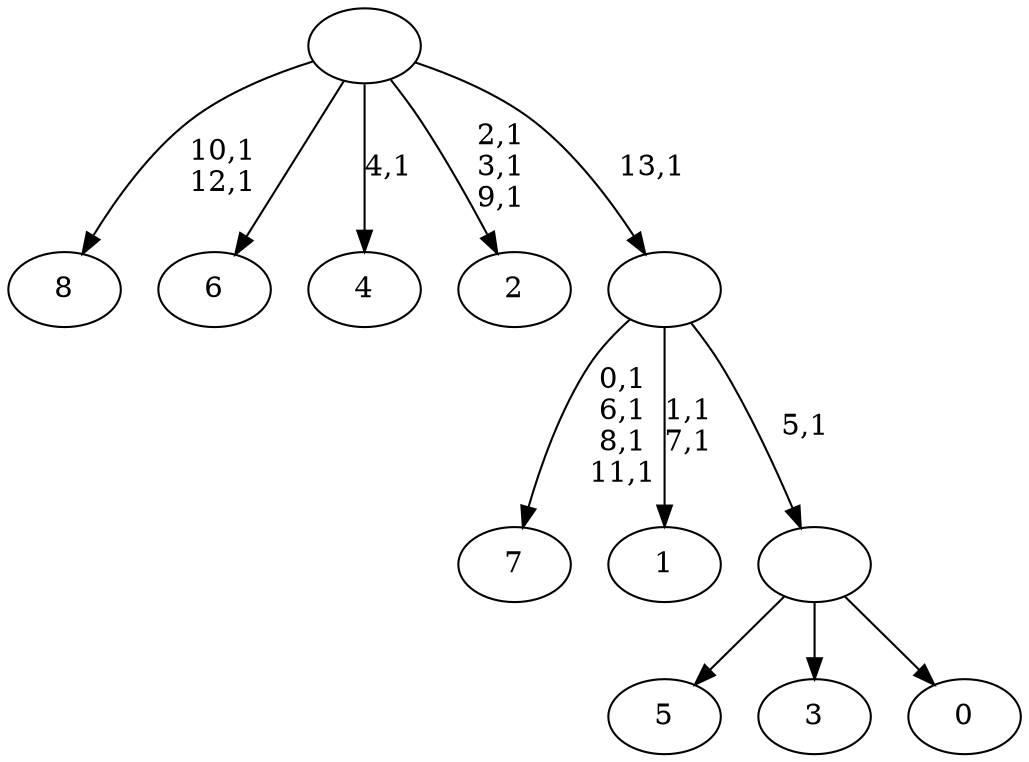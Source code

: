 digraph T {
	23 [label="8"]
	20 [label="7"]
	15 [label="6"]
	14 [label="5"]
	13 [label="4"]
	11 [label="3"]
	10 [label="2"]
	6 [label="1"]
	3 [label="0"]
	2 [label=""]
	1 [label=""]
	0 [label=""]
	2 -> 14 [label=""]
	2 -> 11 [label=""]
	2 -> 3 [label=""]
	1 -> 6 [label="1,1\n7,1"]
	1 -> 20 [label="0,1\n6,1\n8,1\n11,1"]
	1 -> 2 [label="5,1"]
	0 -> 10 [label="2,1\n3,1\n9,1"]
	0 -> 13 [label="4,1"]
	0 -> 23 [label="10,1\n12,1"]
	0 -> 15 [label=""]
	0 -> 1 [label="13,1"]
}
